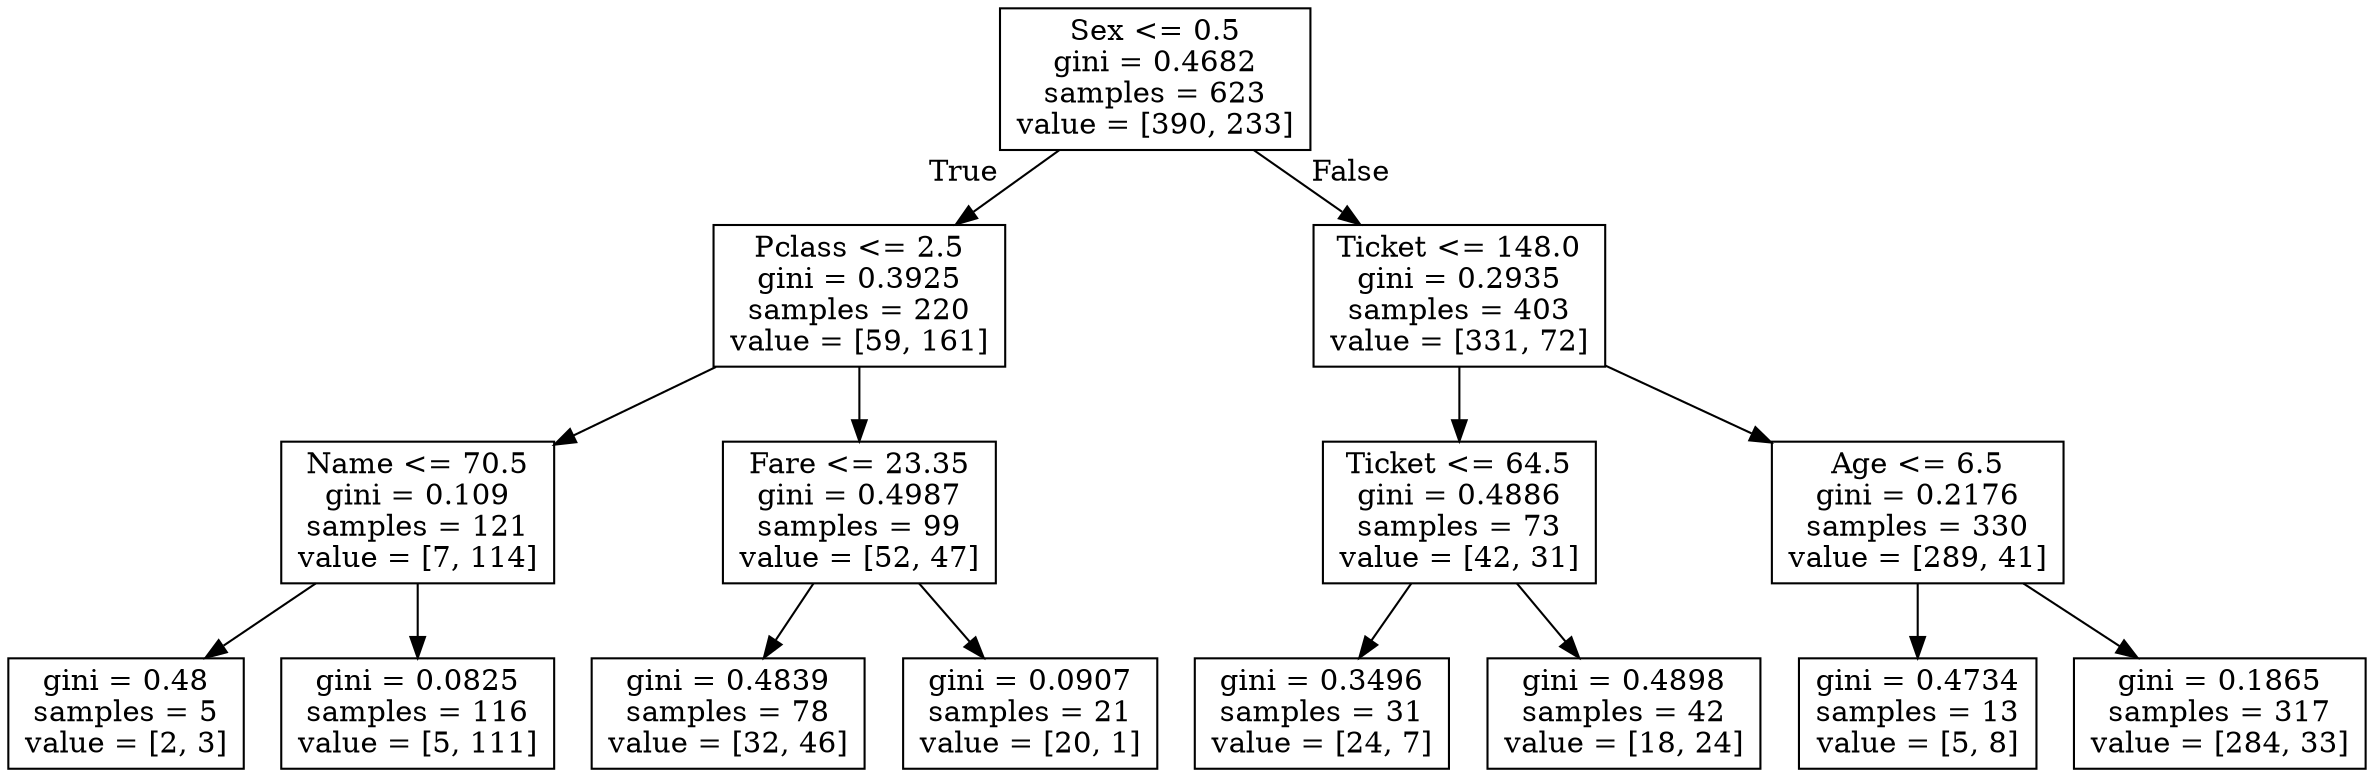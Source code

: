 digraph Tree {
node [shape=box] ;
0 [label="Sex <= 0.5\ngini = 0.4682\nsamples = 623\nvalue = [390, 233]"] ;
1 [label="Pclass <= 2.5\ngini = 0.3925\nsamples = 220\nvalue = [59, 161]"] ;
0 -> 1 [labeldistance=2.5, labelangle=45, headlabel="True"] ;
2 [label="Name <= 70.5\ngini = 0.109\nsamples = 121\nvalue = [7, 114]"] ;
1 -> 2 ;
3 [label="gini = 0.48\nsamples = 5\nvalue = [2, 3]"] ;
2 -> 3 ;
4 [label="gini = 0.0825\nsamples = 116\nvalue = [5, 111]"] ;
2 -> 4 ;
5 [label="Fare <= 23.35\ngini = 0.4987\nsamples = 99\nvalue = [52, 47]"] ;
1 -> 5 ;
6 [label="gini = 0.4839\nsamples = 78\nvalue = [32, 46]"] ;
5 -> 6 ;
7 [label="gini = 0.0907\nsamples = 21\nvalue = [20, 1]"] ;
5 -> 7 ;
8 [label="Ticket <= 148.0\ngini = 0.2935\nsamples = 403\nvalue = [331, 72]"] ;
0 -> 8 [labeldistance=2.5, labelangle=-45, headlabel="False"] ;
9 [label="Ticket <= 64.5\ngini = 0.4886\nsamples = 73\nvalue = [42, 31]"] ;
8 -> 9 ;
10 [label="gini = 0.3496\nsamples = 31\nvalue = [24, 7]"] ;
9 -> 10 ;
11 [label="gini = 0.4898\nsamples = 42\nvalue = [18, 24]"] ;
9 -> 11 ;
12 [label="Age <= 6.5\ngini = 0.2176\nsamples = 330\nvalue = [289, 41]"] ;
8 -> 12 ;
13 [label="gini = 0.4734\nsamples = 13\nvalue = [5, 8]"] ;
12 -> 13 ;
14 [label="gini = 0.1865\nsamples = 317\nvalue = [284, 33]"] ;
12 -> 14 ;
}